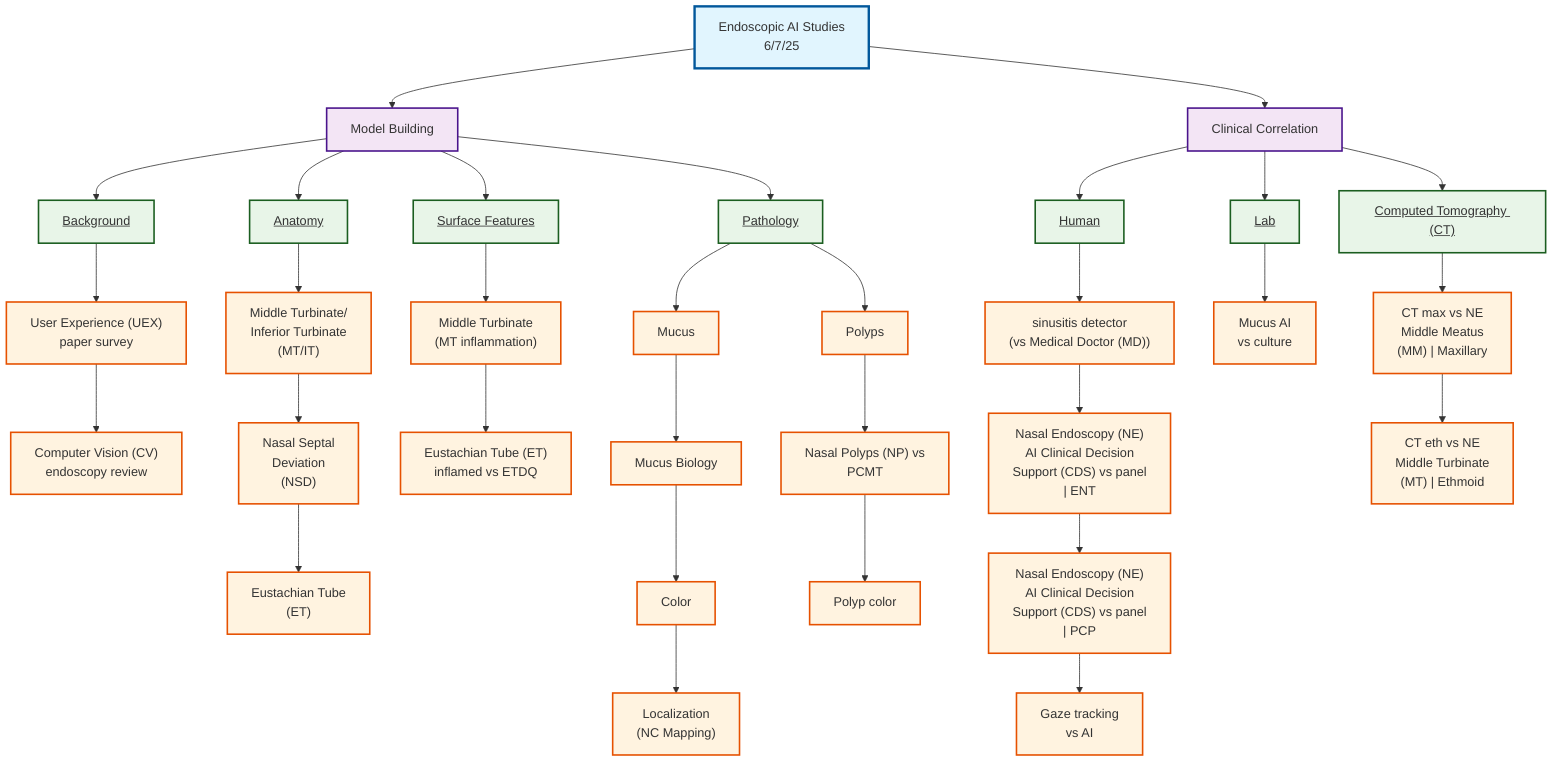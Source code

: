 flowchart TD
    A["Endoscopic AI Studies<br/>6/7/25"] --> MB["Model Building"]
    A --> CC["Clinical Correlation"]
    
    MB --> B["<u>Background</u>"]
    MB --> D["<u>Anatomy</u>"] 
    MB --> SF["<u>Surface Features</u>"]
    MB --> P["<u>Pathology</u>"]
    
    B --> UEX["User Experience (UEX)<br/>paper survey"]
    UEX --> CV["Computer Vision (CV)<br/>endoscopy review"]
    
    D --> MT1["Middle Turbinate/<br/>Inferior Turbinate<br/>(MT/IT)"]
    MT1 --> NSD["Nasal Septal<br/>Deviation<br/>(NSD)"]
    NSD --> ET1["Eustachian Tube<br/>(ET)"]
    
    SF --> MT2["Middle Turbinate<br/>(MT inflammation)"]
    MT2 --> ET2["Eustachian Tube (ET)<br/>inflamed vs ETDQ"]
    
    P --> M["Mucus"]
    P --> PO["Polyps"]
    M --> MB1["Mucus Biology"]
    PO --> NP["Nasal Polyps (NP) vs<br/>PCMT"]
    MB1 --> C["Color"]
    NP --> PC["Polyp color"]
    C --> L["Localization<br/>(NC Mapping)"]
    
    CC --> H["<u>Human</u>"]
    CC --> LAB["<u>Lab</u>"]
    CC --> CT["<u>Computed Tomography (CT)</u>"]
    
    H --> DD["sinusitis detector<br/>(vs Medical Doctor (MD))"]
    DD --> NE1["Nasal Endoscopy (NE)<br/>AI Clinical Decision<br/>Support (CDS) vs panel<br/>| ENT"]
    NE1 --> NE2["Nasal Endoscopy (NE)<br/>AI Clinical Decision<br/>Support (CDS) vs panel<br/>| PCP"]
    NE2 --> ST["Gaze tracking<br/>vs AI"]
    
    LAB --> MA["Mucus AI<br/>vs culture"]
    
    CT --> CT1["CT max vs NE<br/>Middle Meatus<br/>(MM) | Maxillary"]
    CT1 --> CT2["CT eth vs NE<br/>Middle Turbinate<br/>(MT) | Ethmoid"]

    classDef rootNode fill:#e1f5fe,stroke:#01579b,stroke-width:3px
    classDef mainCategory fill:#f3e5f5,stroke:#4a148c,stroke-width:2px
    classDef subCategory fill:#e8f5e8,stroke:#1b5e20,stroke-width:2px
    classDef process fill:#fff3e0,stroke:#e65100,stroke-width:2px

    class A rootNode
    class MB,CC mainCategory
    class B,D,SF,P,H,LAB,CT subCategory
    class UEX,MT1,MT2,M,PO,DD,MA,CT1,CV,NSD,ET1,ET2,MB1,NP,C,PC,L,NE1,NE2,ST,CT2 process